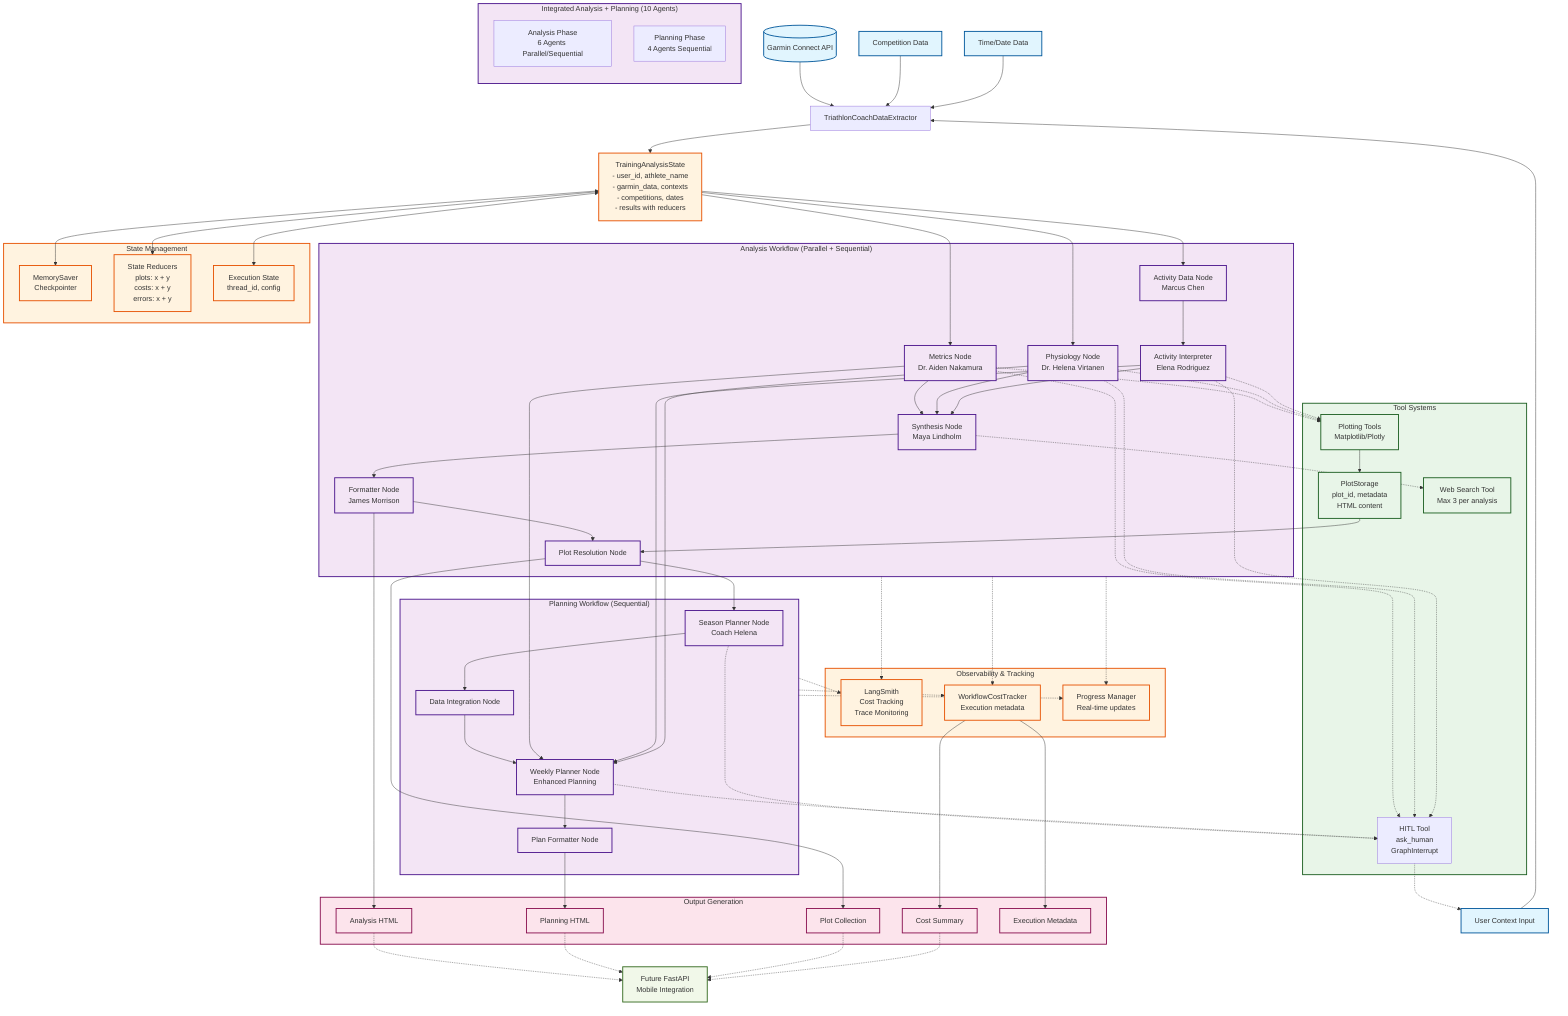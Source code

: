 flowchart TD
    %% Input Data Sources
    GC[(Garmin Connect API)]
    UC[User Context Input]
    CD[Competition Data]
    TD[Time/Date Data]

    %% Data Extraction Layer
    TDE[TriathlonCoachDataExtractor]

    %% LangGraph State Management
    TAS[TrainingAnalysisState<br/>- user_id, athlete_name<br/>- garmin_data, contexts<br/>- competitions, dates<br/>- results with reducers]

    %% Analysis Workflow Nodes
    subgraph AW ["Analysis Workflow (Parallel + Sequential)"]
        direction TB

        %% Parallel Analysis Phase
        MN[Metrics Node<br/>Dr. Aiden Nakamura]
        PN[Physiology Node<br/>Dr. Helena Virtanen]
        ADN[Activity Data Node<br/>Marcus Chen]

        %% Sequential Processing
        AIN[Activity Interpreter<br/>Elena Rodriguez]
        SN[Synthesis Node<br/>Maya Lindholm]
        FN[Formatter Node<br/>James Morrison]
        PRN[Plot Resolution Node]
    end

    %% Planning Workflow Nodes
    subgraph PW ["Planning Workflow (Sequential)"]
        direction TB
        SPN[Season Planner Node<br/>Coach Helena]
        DIN[Data Integration Node]
        WPN[Weekly Planner Node<br/>Enhanced Planning]
        PFN[Plan Formatter Node]
    end

    %% Integrated Workflow
    subgraph IW ["Integrated Analysis + Planning (10 Agents)"]
        direction TB
        IAW[Analysis Phase<br/>6 Agents Parallel/Sequential]
        IPW[Planning Phase<br/>4 Agents Sequential]
    end

    %% Tool Systems
    subgraph TS ["Tool Systems"]
        PT[Plotting Tools<br/>Matplotlib/Plotly]
        PS[PlotStorage<br/>plot_id, metadata<br/>HTML content]
        HT[HITL Tool<br/>ask_human<br/>GraphInterrupt]
        WS[Web Search Tool<br/>Max 3 per analysis]
    end

    %% Cost & Progress Tracking
    subgraph CPT ["Observability & Tracking"]
        LS[LangSmith<br/>Cost Tracking<br/>Trace Monitoring]
        WCT[WorkflowCostTracker<br/>Execution metadata]
        PM[Progress Manager<br/>Real-time updates]
    end

    %% State Management & Storage
    subgraph SMS ["State Management"]
        MS[MemorySaver<br/>Checkpointer]
        SR[State Reducers<br/>plots: x + y<br/>costs: x + y<br/>errors: x + y]
        ES[Execution State<br/>thread_id, config]
    end

    %% Output Generation
    subgraph OG ["Output Generation"]
        AH[Analysis HTML]
        PH[Planning HTML]
        PC[Plot Collection]
        CS[Cost Summary]
        EM[Execution Metadata]
    end

    %% External Systems
    API[Future FastAPI<br/>Mobile Integration]

    %% Main Flow Connections
    GC --> TDE
    UC --> TDE
    CD --> TDE
    TD --> TDE

    TDE --> TAS

    %% Analysis Workflow Flow
    TAS --> MN
    TAS --> PN
    TAS --> ADN

    ADN --> AIN
    MN --> SN
    PN --> SN
    AIN --> SN
    SN --> FN
    FN --> PRN

    %% Planning Workflow Flow
    PRN --> SPN
    SPN --> DIN
    DIN --> WPN
    %% Weekly planner also uses the three analysis results
    MN --> WPN
    AIN --> WPN
    PN --> WPN
    WPN --> PFN

    %% Tool Integration
    MN -.-> PT
    MN -.-> HT
    PN -.-> PT
    PN -.-> HT
    AIN -.-> PT
    AIN -.-> HT
    SN -.-> WS
    SPN -.-> HT
    WPN -.-> HT

    PT --> PS
    PS --> PRN
    HT -.-> UC

    %% State Management Integration
    TAS <--> MS
    TAS <--> SR
    TAS <--> ES

    %% Observability Integration
    AW -.-> LS
    PW -.-> LS
    AW -.-> WCT
    PW -.-> WCT
    AW -.-> PM
    PW -.-> PM

    %% Output Generation
    FN --> AH
    PFN --> PH
    PRN --> PC
    WCT --> CS
    WCT --> EM

    %% Final Delivery
    AH -.-> API
    PH -.-> API
    PC -.-> API
    CS -.-> API

    %% Styling
    classDef inputData fill:#e1f5fe,stroke:#01579b,stroke-width:2px
    classDef workflow fill:#f3e5f5,stroke:#4a148c,stroke-width:2px
    classDef tools fill:#e8f5e8,stroke:#1b5e20,stroke-width:2px
    classDef state fill:#fff3e0,stroke:#e65100,stroke-width:2px
    classDef output fill:#fce4ec,stroke:#880e4f,stroke-width:2px
    classDef external fill:#f1f8e9,stroke:#33691e,stroke-width:2px

    class GC,UC,CD,TD inputData
    class AW,PW,IW,MN,PN,ADN,AIN,SN,FN,PRN,SPN,DIN,WPN,PFN workflow
    class TS,PT,PS,WS tools
    class SMS,TAS,MS,SR,ES,CPT,LS,WCT,PM state
    class OG,AH,PH,PC,CS,EM output
    class API external